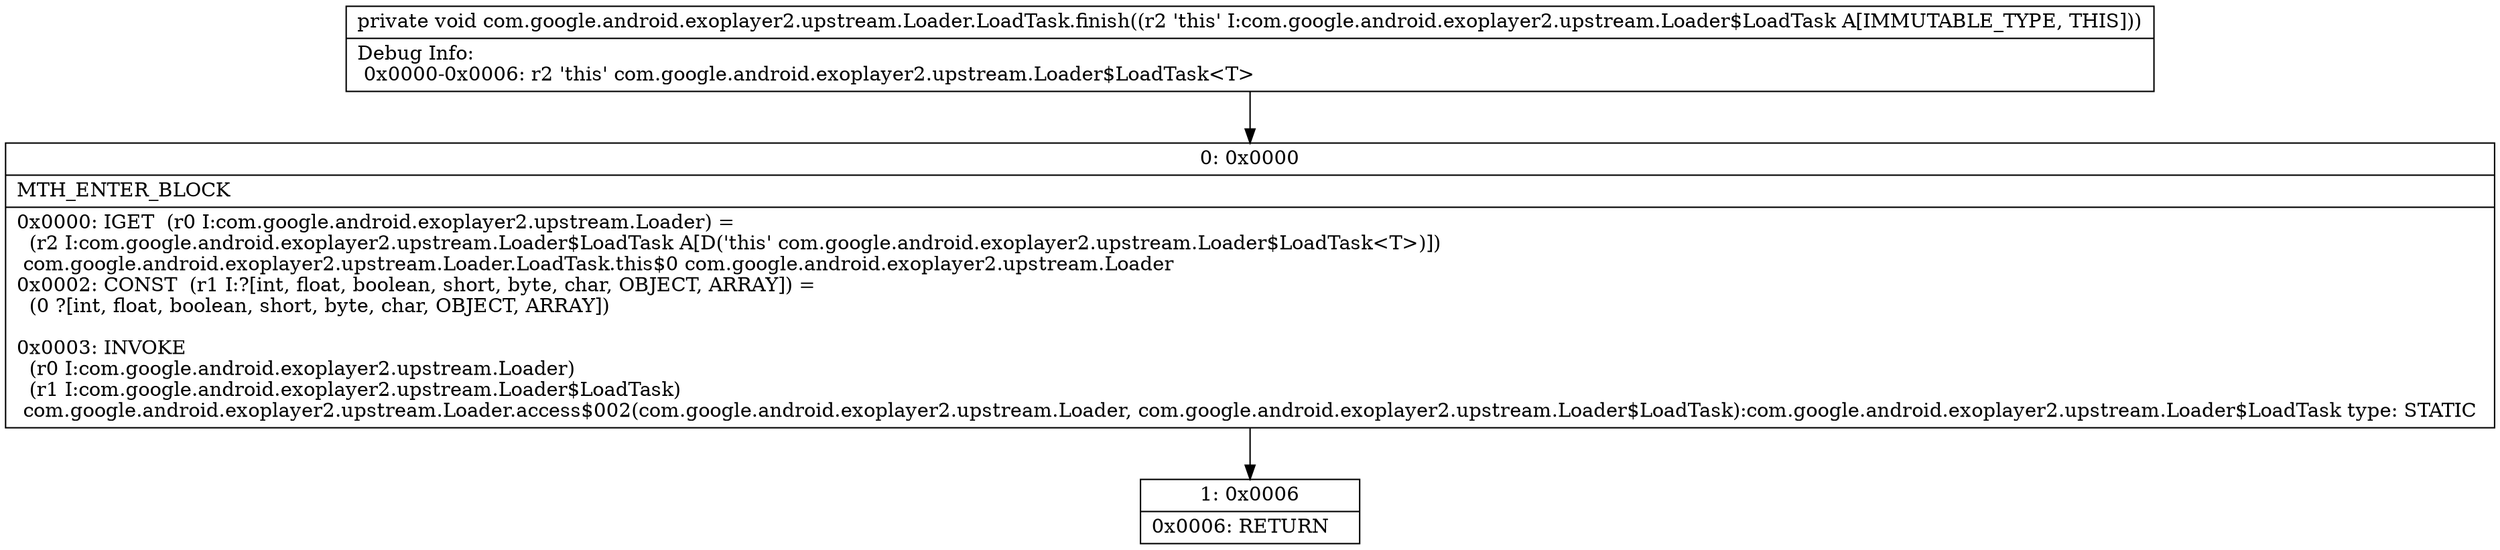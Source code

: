 digraph "CFG forcom.google.android.exoplayer2.upstream.Loader.LoadTask.finish()V" {
Node_0 [shape=record,label="{0\:\ 0x0000|MTH_ENTER_BLOCK\l|0x0000: IGET  (r0 I:com.google.android.exoplayer2.upstream.Loader) = \l  (r2 I:com.google.android.exoplayer2.upstream.Loader$LoadTask A[D('this' com.google.android.exoplayer2.upstream.Loader$LoadTask\<T\>)])\l com.google.android.exoplayer2.upstream.Loader.LoadTask.this$0 com.google.android.exoplayer2.upstream.Loader \l0x0002: CONST  (r1 I:?[int, float, boolean, short, byte, char, OBJECT, ARRAY]) = \l  (0 ?[int, float, boolean, short, byte, char, OBJECT, ARRAY])\l \l0x0003: INVOKE  \l  (r0 I:com.google.android.exoplayer2.upstream.Loader)\l  (r1 I:com.google.android.exoplayer2.upstream.Loader$LoadTask)\l com.google.android.exoplayer2.upstream.Loader.access$002(com.google.android.exoplayer2.upstream.Loader, com.google.android.exoplayer2.upstream.Loader$LoadTask):com.google.android.exoplayer2.upstream.Loader$LoadTask type: STATIC \l}"];
Node_1 [shape=record,label="{1\:\ 0x0006|0x0006: RETURN   \l}"];
MethodNode[shape=record,label="{private void com.google.android.exoplayer2.upstream.Loader.LoadTask.finish((r2 'this' I:com.google.android.exoplayer2.upstream.Loader$LoadTask A[IMMUTABLE_TYPE, THIS]))  | Debug Info:\l  0x0000\-0x0006: r2 'this' com.google.android.exoplayer2.upstream.Loader$LoadTask\<T\>\l}"];
MethodNode -> Node_0;
Node_0 -> Node_1;
}

